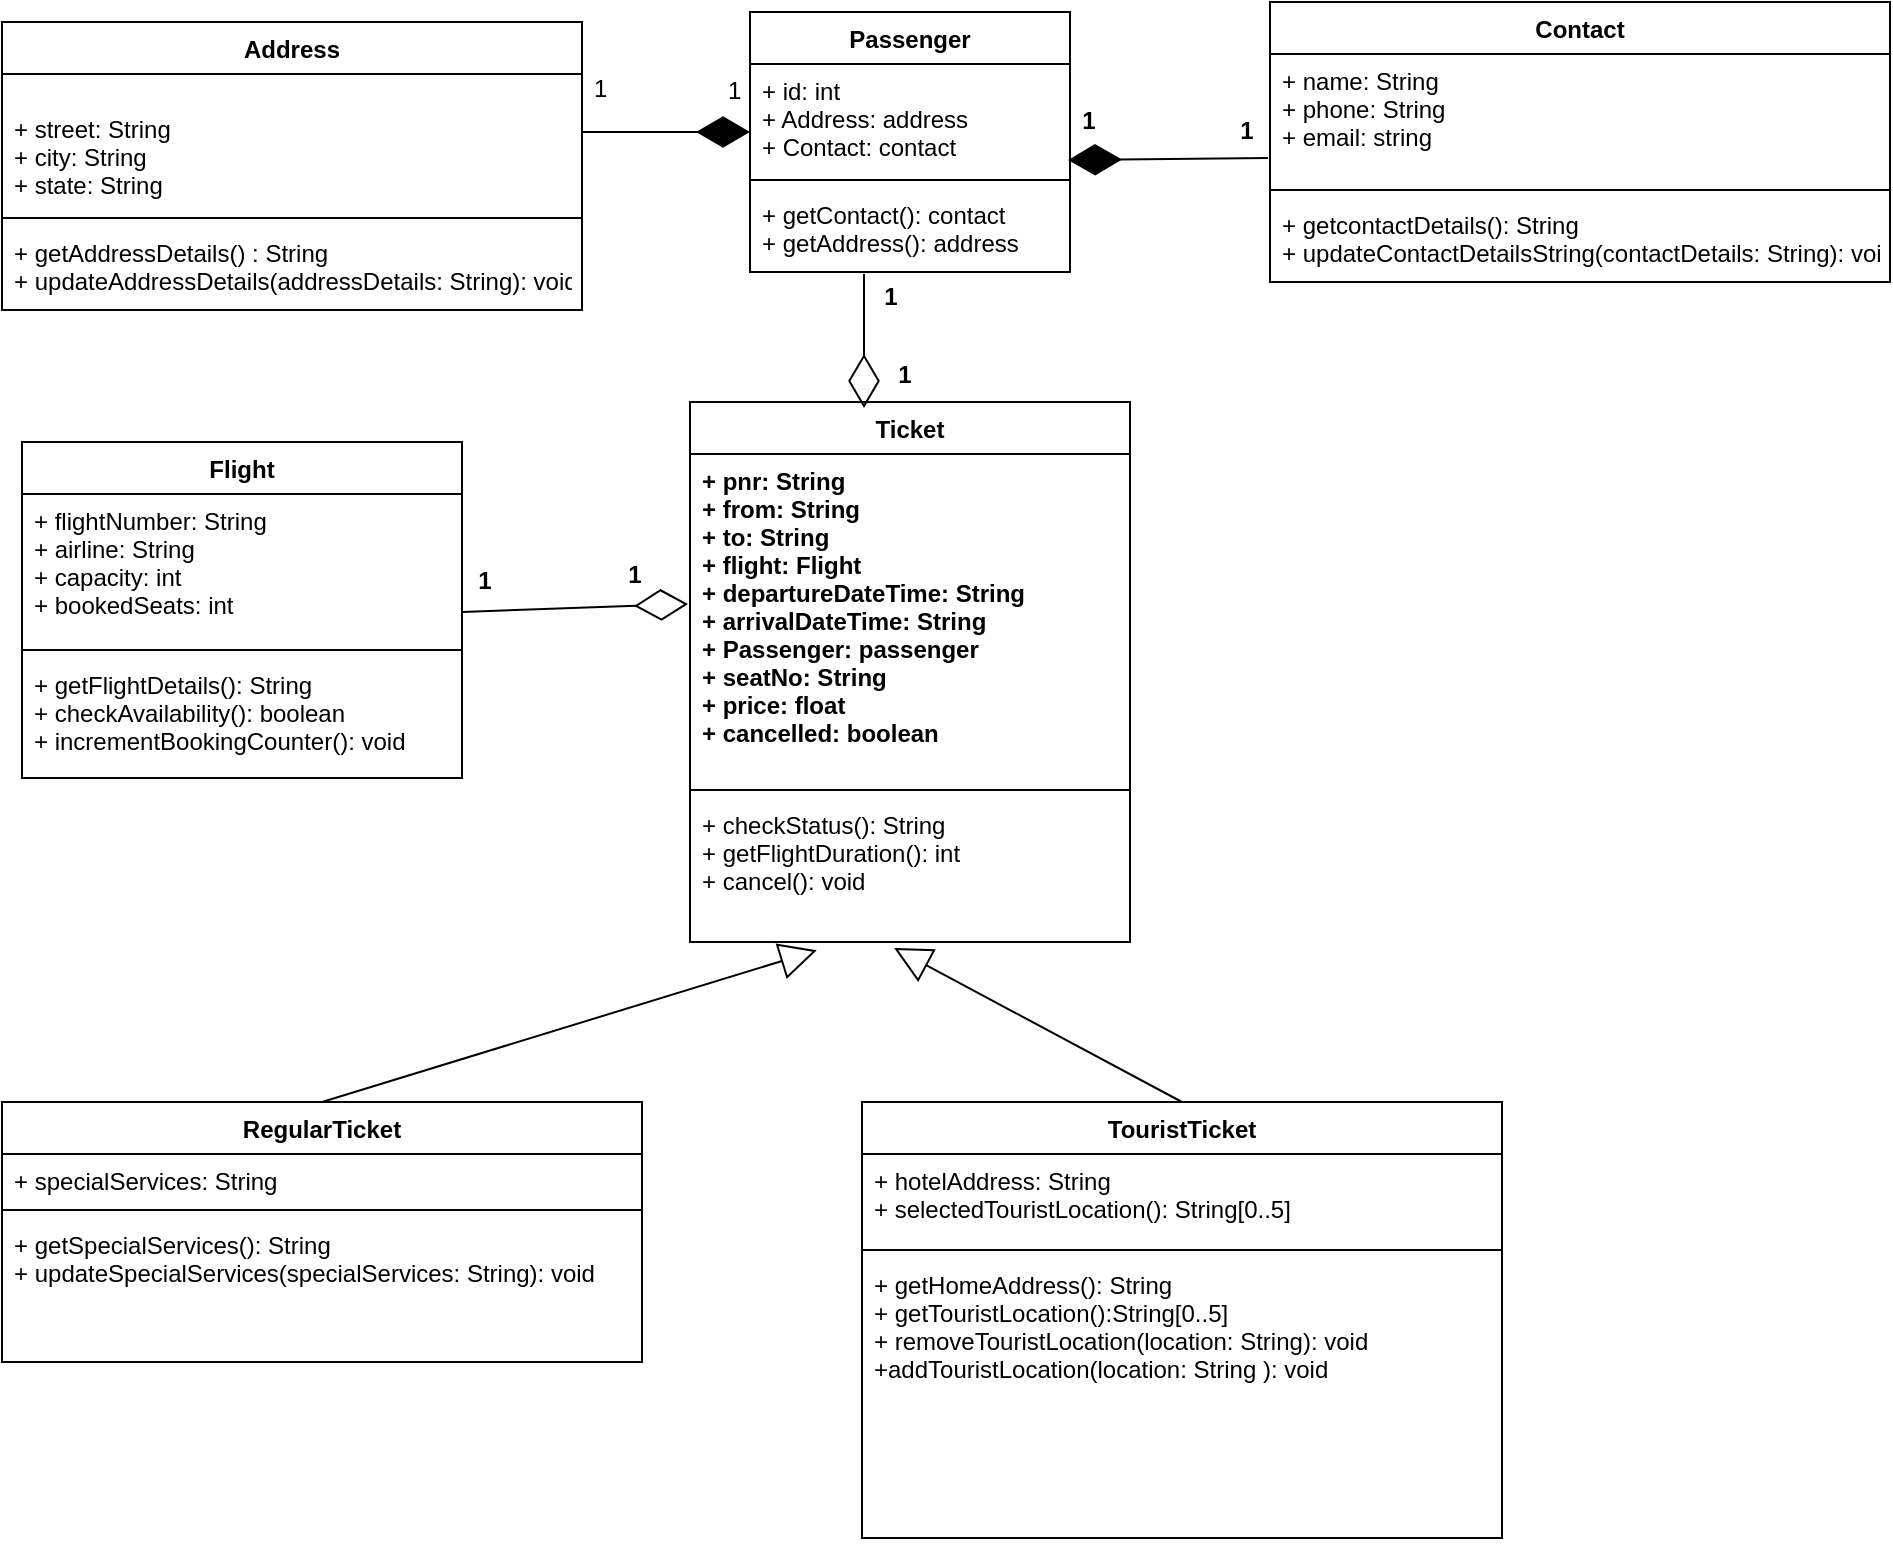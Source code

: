 <mxfile version="14.2.2" type="device"><diagram id="EmFtLCiX1qpIwVkADN-v" name="Page-1"><mxGraphModel dx="1108" dy="482" grid="0" gridSize="10" guides="1" tooltips="1" connect="1" arrows="1" fold="1" page="1" pageScale="1" pageWidth="827" pageHeight="1169" math="0" shadow="0"><root><mxCell id="0"/><mxCell id="1" parent="0"/><mxCell id="U3q5eqxuSRD5U71DeTTW-5" value="Passenger" style="swimlane;fontStyle=1;align=center;verticalAlign=top;childLayout=stackLayout;horizontal=1;startSize=26;horizontalStack=0;resizeParent=1;resizeParentMax=0;resizeLast=0;collapsible=1;marginBottom=0;" vertex="1" parent="1"><mxGeometry x="384" y="45" width="160" height="130" as="geometry"><mxRectangle x="345" y="50" width="90" height="26" as="alternateBounds"/></mxGeometry></mxCell><mxCell id="U3q5eqxuSRD5U71DeTTW-6" value="+ id: int&#10;+ Address: address&#10;+ Contact: contact" style="text;strokeColor=none;fillColor=none;align=left;verticalAlign=top;spacingLeft=4;spacingRight=4;overflow=hidden;rotatable=0;points=[[0,0.5],[1,0.5]];portConstraint=eastwest;" vertex="1" parent="U3q5eqxuSRD5U71DeTTW-5"><mxGeometry y="26" width="160" height="54" as="geometry"/></mxCell><mxCell id="U3q5eqxuSRD5U71DeTTW-7" value="" style="line;strokeWidth=1;fillColor=none;align=left;verticalAlign=middle;spacingTop=-1;spacingLeft=3;spacingRight=3;rotatable=0;labelPosition=right;points=[];portConstraint=eastwest;" vertex="1" parent="U3q5eqxuSRD5U71DeTTW-5"><mxGeometry y="80" width="160" height="8" as="geometry"/></mxCell><mxCell id="U3q5eqxuSRD5U71DeTTW-8" value="+ getContact(): contact&#10;+ getAddress(): address" style="text;strokeColor=none;fillColor=none;align=left;verticalAlign=top;spacingLeft=4;spacingRight=4;overflow=hidden;rotatable=0;points=[[0,0.5],[1,0.5]];portConstraint=eastwest;" vertex="1" parent="U3q5eqxuSRD5U71DeTTW-5"><mxGeometry y="88" width="160" height="42" as="geometry"/></mxCell><mxCell id="U3q5eqxuSRD5U71DeTTW-13" value="Contact" style="swimlane;fontStyle=1;align=center;verticalAlign=top;childLayout=stackLayout;horizontal=1;startSize=26;horizontalStack=0;resizeParent=1;resizeParentMax=0;resizeLast=0;collapsible=1;marginBottom=0;" vertex="1" parent="1"><mxGeometry x="644" y="40" width="310" height="140" as="geometry"/></mxCell><mxCell id="U3q5eqxuSRD5U71DeTTW-14" value="+ name: String&#10;+ phone: String&#10;+ email: string" style="text;strokeColor=none;fillColor=none;align=left;verticalAlign=top;spacingLeft=4;spacingRight=4;overflow=hidden;rotatable=0;points=[[0,0.5],[1,0.5]];portConstraint=eastwest;" vertex="1" parent="U3q5eqxuSRD5U71DeTTW-13"><mxGeometry y="26" width="310" height="64" as="geometry"/></mxCell><mxCell id="U3q5eqxuSRD5U71DeTTW-15" value="" style="line;strokeWidth=1;fillColor=none;align=left;verticalAlign=middle;spacingTop=-1;spacingLeft=3;spacingRight=3;rotatable=0;labelPosition=right;points=[];portConstraint=eastwest;" vertex="1" parent="U3q5eqxuSRD5U71DeTTW-13"><mxGeometry y="90" width="310" height="8" as="geometry"/></mxCell><mxCell id="U3q5eqxuSRD5U71DeTTW-16" value="+ getcontactDetails(): String&#10;+ updateContactDetailsString(contactDetails: String): void" style="text;strokeColor=none;fillColor=none;align=left;verticalAlign=top;spacingLeft=4;spacingRight=4;overflow=hidden;rotatable=0;points=[[0,0.5],[1,0.5]];portConstraint=eastwest;" vertex="1" parent="U3q5eqxuSRD5U71DeTTW-13"><mxGeometry y="98" width="310" height="42" as="geometry"/></mxCell><mxCell id="U3q5eqxuSRD5U71DeTTW-21" value="Address" style="swimlane;fontStyle=1;align=center;verticalAlign=top;childLayout=stackLayout;horizontal=1;startSize=26;horizontalStack=0;resizeParent=1;resizeParentMax=0;resizeLast=0;collapsible=1;marginBottom=0;" vertex="1" parent="1"><mxGeometry x="10" y="50" width="290" height="144" as="geometry"/></mxCell><mxCell id="U3q5eqxuSRD5U71DeTTW-145" value="1" style="text;strokeColor=none;fillColor=none;align=left;verticalAlign=middle;spacingTop=-1;spacingLeft=4;spacingRight=4;rotatable=0;labelPosition=right;points=[];portConstraint=eastwest;" vertex="1" parent="U3q5eqxuSRD5U71DeTTW-21"><mxGeometry y="26" width="290" height="14" as="geometry"/></mxCell><mxCell id="U3q5eqxuSRD5U71DeTTW-22" value="+ street: String &#10;+ city: String&#10;+ state: String" style="text;strokeColor=none;fillColor=none;align=left;verticalAlign=top;spacingLeft=4;spacingRight=4;overflow=hidden;rotatable=0;points=[[0,0.5],[1,0.5]];portConstraint=eastwest;" vertex="1" parent="U3q5eqxuSRD5U71DeTTW-21"><mxGeometry y="40" width="290" height="54" as="geometry"/></mxCell><mxCell id="U3q5eqxuSRD5U71DeTTW-23" value="" style="line;strokeWidth=1;fillColor=none;align=left;verticalAlign=middle;spacingTop=-1;spacingLeft=3;spacingRight=3;rotatable=0;labelPosition=right;points=[];portConstraint=eastwest;" vertex="1" parent="U3q5eqxuSRD5U71DeTTW-21"><mxGeometry y="94" width="290" height="8" as="geometry"/></mxCell><mxCell id="U3q5eqxuSRD5U71DeTTW-24" value="+ getAddressDetails() : String&#10;+ updateAddressDetails(addressDetails: String): void" style="text;strokeColor=none;fillColor=none;align=left;verticalAlign=top;spacingLeft=4;spacingRight=4;overflow=hidden;rotatable=0;points=[[0,0.5],[1,0.5]];portConstraint=eastwest;" vertex="1" parent="U3q5eqxuSRD5U71DeTTW-21"><mxGeometry y="102" width="290" height="42" as="geometry"/></mxCell><mxCell id="U3q5eqxuSRD5U71DeTTW-25" value="Ticket" style="swimlane;fontStyle=1;align=center;verticalAlign=top;childLayout=stackLayout;horizontal=1;startSize=26;horizontalStack=0;resizeParent=1;resizeParentMax=0;resizeLast=0;collapsible=1;marginBottom=0;" vertex="1" parent="1"><mxGeometry x="354" y="240" width="220" height="270" as="geometry"/></mxCell><mxCell id="U3q5eqxuSRD5U71DeTTW-26" value="+ pnr: String&#10;+ from: String&#10;+ to: String&#10;+ flight: Flight&#10;+ departureDateTime: String&#10;+ arrivalDateTime: String&#10;+ Passenger: passenger&#10;+ seatNo: String&#10;+ price: float&#10;+ cancelled: boolean" style="text;strokeColor=none;fillColor=none;align=left;verticalAlign=top;spacingLeft=4;spacingRight=4;overflow=hidden;rotatable=0;points=[[0,0.5],[1,0.5]];portConstraint=eastwest;fontStyle=1" vertex="1" parent="U3q5eqxuSRD5U71DeTTW-25"><mxGeometry y="26" width="220" height="164" as="geometry"/></mxCell><mxCell id="U3q5eqxuSRD5U71DeTTW-27" value="" style="line;strokeWidth=1;fillColor=none;align=left;verticalAlign=middle;spacingTop=-1;spacingLeft=3;spacingRight=3;rotatable=0;labelPosition=right;points=[];portConstraint=eastwest;" vertex="1" parent="U3q5eqxuSRD5U71DeTTW-25"><mxGeometry y="190" width="220" height="8" as="geometry"/></mxCell><mxCell id="U3q5eqxuSRD5U71DeTTW-28" value="+ checkStatus(): String&#10;+ getFlightDuration(): int&#10;+ cancel(): void" style="text;strokeColor=none;fillColor=none;align=left;verticalAlign=top;spacingLeft=4;spacingRight=4;overflow=hidden;rotatable=0;points=[[0,0.5],[1,0.5]];portConstraint=eastwest;" vertex="1" parent="U3q5eqxuSRD5U71DeTTW-25"><mxGeometry y="198" width="220" height="72" as="geometry"/></mxCell><mxCell id="U3q5eqxuSRD5U71DeTTW-29" value="Flight" style="swimlane;fontStyle=1;align=center;verticalAlign=top;childLayout=stackLayout;horizontal=1;startSize=26;horizontalStack=0;resizeParent=1;resizeParentMax=0;resizeLast=0;collapsible=1;marginBottom=0;" vertex="1" parent="1"><mxGeometry x="20" y="260" width="220" height="168" as="geometry"/></mxCell><mxCell id="U3q5eqxuSRD5U71DeTTW-30" value="+ flightNumber: String&#10;+ airline: String&#10;+ capacity: int&#10;+ bookedSeats: int" style="text;strokeColor=none;fillColor=none;align=left;verticalAlign=top;spacingLeft=4;spacingRight=4;overflow=hidden;rotatable=0;points=[[0,0.5],[1,0.5]];portConstraint=eastwest;" vertex="1" parent="U3q5eqxuSRD5U71DeTTW-29"><mxGeometry y="26" width="220" height="74" as="geometry"/></mxCell><mxCell id="U3q5eqxuSRD5U71DeTTW-31" value="" style="line;strokeWidth=1;fillColor=none;align=left;verticalAlign=middle;spacingTop=-1;spacingLeft=3;spacingRight=3;rotatable=0;labelPosition=right;points=[];portConstraint=eastwest;" vertex="1" parent="U3q5eqxuSRD5U71DeTTW-29"><mxGeometry y="100" width="220" height="8" as="geometry"/></mxCell><mxCell id="U3q5eqxuSRD5U71DeTTW-32" value="+ getFlightDetails(): String&#10;+ checkAvailability(): boolean&#10;+ incrementBookingCounter(): void" style="text;strokeColor=none;fillColor=none;align=left;verticalAlign=top;spacingLeft=4;spacingRight=4;overflow=hidden;rotatable=0;points=[[0,0.5],[1,0.5]];portConstraint=eastwest;" vertex="1" parent="U3q5eqxuSRD5U71DeTTW-29"><mxGeometry y="108" width="220" height="60" as="geometry"/></mxCell><mxCell id="U3q5eqxuSRD5U71DeTTW-33" value="RegularTicket" style="swimlane;fontStyle=1;align=center;verticalAlign=top;childLayout=stackLayout;horizontal=1;startSize=26;horizontalStack=0;resizeParent=1;resizeParentMax=0;resizeLast=0;collapsible=1;marginBottom=0;" vertex="1" parent="1"><mxGeometry x="10" y="590" width="320" height="130" as="geometry"/></mxCell><mxCell id="U3q5eqxuSRD5U71DeTTW-34" value="+ specialServices: String&#10;" style="text;strokeColor=none;fillColor=none;align=left;verticalAlign=top;spacingLeft=4;spacingRight=4;overflow=hidden;rotatable=0;points=[[0,0.5],[1,0.5]];portConstraint=eastwest;" vertex="1" parent="U3q5eqxuSRD5U71DeTTW-33"><mxGeometry y="26" width="320" height="24" as="geometry"/></mxCell><mxCell id="U3q5eqxuSRD5U71DeTTW-35" value="" style="line;strokeWidth=1;fillColor=none;align=left;verticalAlign=middle;spacingTop=-1;spacingLeft=3;spacingRight=3;rotatable=0;labelPosition=right;points=[];portConstraint=eastwest;" vertex="1" parent="U3q5eqxuSRD5U71DeTTW-33"><mxGeometry y="50" width="320" height="8" as="geometry"/></mxCell><mxCell id="U3q5eqxuSRD5U71DeTTW-36" value="+ getSpecialServices(): String&#10;+ updateSpecialServices(specialServices: String): void" style="text;strokeColor=none;fillColor=none;align=left;verticalAlign=top;spacingLeft=4;spacingRight=4;overflow=hidden;rotatable=0;points=[[0,0.5],[1,0.5]];portConstraint=eastwest;" vertex="1" parent="U3q5eqxuSRD5U71DeTTW-33"><mxGeometry y="58" width="320" height="72" as="geometry"/></mxCell><mxCell id="U3q5eqxuSRD5U71DeTTW-37" value="TouristTicket" style="swimlane;fontStyle=1;align=center;verticalAlign=top;childLayout=stackLayout;horizontal=1;startSize=26;horizontalStack=0;resizeParent=1;resizeParentMax=0;resizeLast=0;collapsible=1;marginBottom=0;" vertex="1" parent="1"><mxGeometry x="440" y="590" width="320" height="218" as="geometry"/></mxCell><mxCell id="U3q5eqxuSRD5U71DeTTW-38" value="+ hotelAddress: String&#10;+ selectedTouristLocation(): String[0..5]" style="text;strokeColor=none;fillColor=none;align=left;verticalAlign=top;spacingLeft=4;spacingRight=4;overflow=hidden;rotatable=0;points=[[0,0.5],[1,0.5]];portConstraint=eastwest;" vertex="1" parent="U3q5eqxuSRD5U71DeTTW-37"><mxGeometry y="26" width="320" height="44" as="geometry"/></mxCell><mxCell id="U3q5eqxuSRD5U71DeTTW-39" value="" style="line;strokeWidth=1;fillColor=none;align=left;verticalAlign=middle;spacingTop=-1;spacingLeft=3;spacingRight=3;rotatable=0;labelPosition=right;points=[];portConstraint=eastwest;" vertex="1" parent="U3q5eqxuSRD5U71DeTTW-37"><mxGeometry y="70" width="320" height="8" as="geometry"/></mxCell><mxCell id="U3q5eqxuSRD5U71DeTTW-40" value="+ getHomeAddress(): String&#10;+ getTouristLocation():String[0..5]&#10;+ removeTouristLocation(location: String): void&#10;+addTouristLocation(location: String ): void" style="text;strokeColor=none;fillColor=none;align=left;verticalAlign=top;spacingLeft=4;spacingRight=4;overflow=hidden;rotatable=0;points=[[0,0.5],[1,0.5]];portConstraint=eastwest;" vertex="1" parent="U3q5eqxuSRD5U71DeTTW-37"><mxGeometry y="78" width="320" height="140" as="geometry"/></mxCell><mxCell id="U3q5eqxuSRD5U71DeTTW-42" value="" style="endArrow=block;endSize=16;endFill=0;html=1;entryX=0.288;entryY=1.058;entryDx=0;entryDy=0;entryPerimeter=0;exitX=0.5;exitY=0;exitDx=0;exitDy=0;" edge="1" parent="1" source="U3q5eqxuSRD5U71DeTTW-33" target="U3q5eqxuSRD5U71DeTTW-28"><mxGeometry width="160" relative="1" as="geometry"><mxPoint x="170" y="550" as="sourcePoint"/><mxPoint x="330" y="550" as="targetPoint"/></mxGeometry></mxCell><mxCell id="U3q5eqxuSRD5U71DeTTW-43" value="" style="endArrow=block;endSize=16;endFill=0;html=1;exitX=0.5;exitY=0;exitDx=0;exitDy=0;entryX=0.464;entryY=1.042;entryDx=0;entryDy=0;entryPerimeter=0;" edge="1" parent="1" source="U3q5eqxuSRD5U71DeTTW-37" target="U3q5eqxuSRD5U71DeTTW-28"><mxGeometry width="160" relative="1" as="geometry"><mxPoint x="350" y="540" as="sourcePoint"/><mxPoint x="510" y="540" as="targetPoint"/><Array as="points"/></mxGeometry></mxCell><mxCell id="U3q5eqxuSRD5U71DeTTW-141" value="" style="endArrow=diamondThin;endFill=0;endSize=24;html=1;exitX=1;exitY=0.797;exitDx=0;exitDy=0;exitPerimeter=0;" edge="1" parent="1" source="U3q5eqxuSRD5U71DeTTW-30"><mxGeometry width="160" relative="1" as="geometry"><mxPoint x="155" y="343.5" as="sourcePoint"/><mxPoint x="353" y="341" as="targetPoint"/></mxGeometry></mxCell><mxCell id="U3q5eqxuSRD5U71DeTTW-143" value="" style="endArrow=diamondThin;endFill=1;endSize=24;html=1;" edge="1" parent="1"><mxGeometry width="160" relative="1" as="geometry"><mxPoint x="300" y="105" as="sourcePoint"/><mxPoint x="384" y="105" as="targetPoint"/><Array as="points"><mxPoint x="357" y="105"/></Array></mxGeometry></mxCell><mxCell id="U3q5eqxuSRD5U71DeTTW-144" value="" style="endArrow=diamondThin;endFill=1;endSize=24;html=1;entryX=0.994;entryY=0.889;entryDx=0;entryDy=0;entryPerimeter=0;exitX=-0.003;exitY=0.813;exitDx=0;exitDy=0;exitPerimeter=0;" edge="1" parent="1" source="U3q5eqxuSRD5U71DeTTW-14" target="U3q5eqxuSRD5U71DeTTW-6"><mxGeometry width="160" relative="1" as="geometry"><mxPoint x="474" y="217" as="sourcePoint"/><mxPoint x="634" y="217" as="targetPoint"/></mxGeometry></mxCell><mxCell id="U3q5eqxuSRD5U71DeTTW-150" value="1" style="text;strokeColor=none;fillColor=none;align=left;verticalAlign=middle;spacingTop=-1;spacingLeft=4;spacingRight=4;rotatable=0;labelPosition=right;points=[];portConstraint=eastwest;" vertex="1" parent="1"><mxGeometry x="347" y="77" width="20" height="14" as="geometry"/></mxCell><mxCell id="U3q5eqxuSRD5U71DeTTW-152" value="1" style="text;align=center;fontStyle=1;verticalAlign=middle;spacingLeft=3;spacingRight=3;strokeColor=none;rotatable=0;points=[[0,0.5],[1,0.5]];portConstraint=eastwest;" vertex="1" parent="1"><mxGeometry x="547" y="89" width="13" height="19" as="geometry"/></mxCell><mxCell id="U3q5eqxuSRD5U71DeTTW-153" value="1" style="text;align=center;fontStyle=1;verticalAlign=middle;spacingLeft=3;spacingRight=3;strokeColor=none;rotatable=0;points=[[0,0.5],[1,0.5]];portConstraint=eastwest;" vertex="1" parent="1"><mxGeometry x="626" y="94" width="13" height="19" as="geometry"/></mxCell><mxCell id="U3q5eqxuSRD5U71DeTTW-154" value="1" style="text;align=center;fontStyle=1;verticalAlign=middle;spacingLeft=3;spacingRight=3;strokeColor=none;rotatable=0;points=[[0,0.5],[1,0.5]];portConstraint=eastwest;" vertex="1" parent="1"><mxGeometry x="245" y="319" width="13" height="19" as="geometry"/></mxCell><mxCell id="U3q5eqxuSRD5U71DeTTW-155" value="1" style="text;align=center;fontStyle=1;verticalAlign=middle;spacingLeft=3;spacingRight=3;strokeColor=none;rotatable=0;points=[[0,0.5],[1,0.5]];portConstraint=eastwest;" vertex="1" parent="1"><mxGeometry x="320" y="316" width="13" height="19" as="geometry"/></mxCell><mxCell id="U3q5eqxuSRD5U71DeTTW-156" value="" style="endArrow=diamondThin;endFill=0;endSize=24;html=1;" edge="1" parent="1"><mxGeometry width="160" relative="1" as="geometry"><mxPoint x="441" y="176" as="sourcePoint"/><mxPoint x="441" y="243" as="targetPoint"/></mxGeometry></mxCell><mxCell id="U3q5eqxuSRD5U71DeTTW-157" value="1" style="text;align=center;fontStyle=1;verticalAlign=middle;spacingLeft=3;spacingRight=3;strokeColor=none;rotatable=0;points=[[0,0.5],[1,0.5]];portConstraint=eastwest;" vertex="1" parent="1"><mxGeometry x="448" y="177" width="13" height="19" as="geometry"/></mxCell><mxCell id="U3q5eqxuSRD5U71DeTTW-159" value="1" style="text;align=center;fontStyle=1;verticalAlign=middle;spacingLeft=3;spacingRight=3;strokeColor=none;rotatable=0;points=[[0,0.5],[1,0.5]];portConstraint=eastwest;" vertex="1" parent="1"><mxGeometry x="455" y="216" width="13" height="19" as="geometry"/></mxCell></root></mxGraphModel></diagram></mxfile>